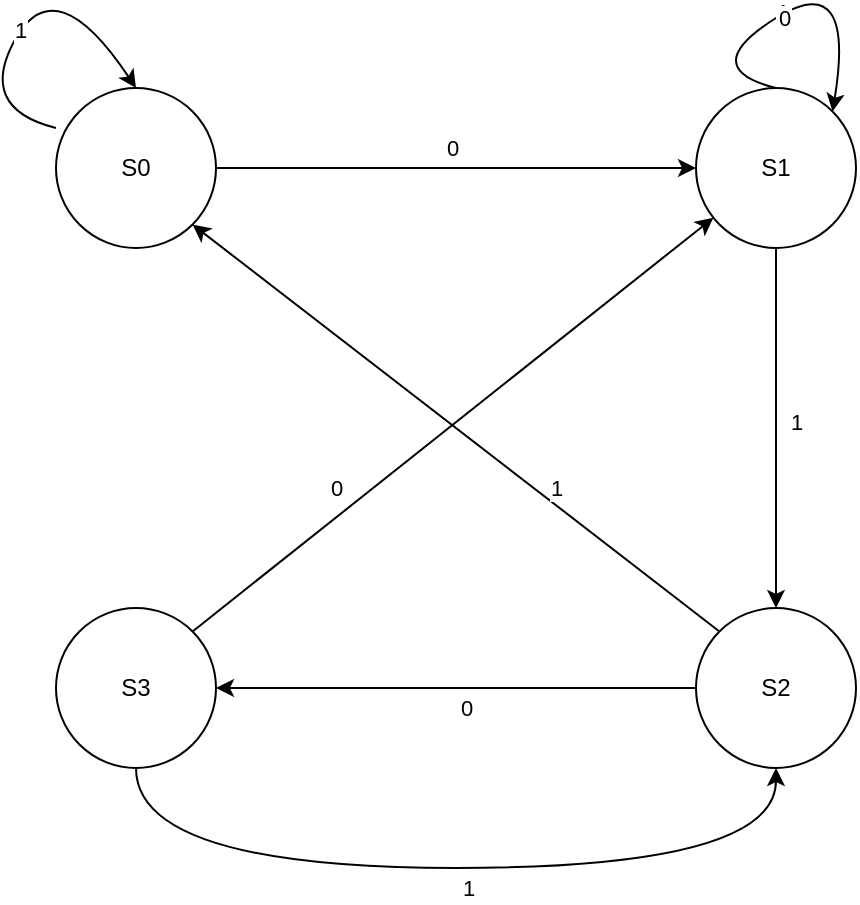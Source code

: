 <mxfile version="26.2.12">
  <diagram name="Trang-1" id="eMAdnK88DMBI5_rE6pOO">
    <mxGraphModel dx="990" dy="618" grid="0" gridSize="10" guides="1" tooltips="1" connect="1" arrows="1" fold="1" page="1" pageScale="1" pageWidth="827" pageHeight="1169" math="0" shadow="0">
      <root>
        <mxCell id="0" />
        <mxCell id="1" parent="0" />
        <mxCell id="St3q7r08GSCGj2yBfDET-8" style="edgeStyle=orthogonalEdgeStyle;rounded=0;orthogonalLoop=1;jettySize=auto;html=1;exitX=1;exitY=0.5;exitDx=0;exitDy=0;entryX=0;entryY=0.5;entryDx=0;entryDy=0;" edge="1" parent="1" source="St3q7r08GSCGj2yBfDET-1" target="St3q7r08GSCGj2yBfDET-2">
          <mxGeometry relative="1" as="geometry" />
        </mxCell>
        <mxCell id="St3q7r08GSCGj2yBfDET-9" value="0" style="edgeLabel;html=1;align=center;verticalAlign=middle;resizable=0;points=[];" vertex="1" connectable="0" parent="St3q7r08GSCGj2yBfDET-8">
          <mxGeometry x="-0.017" y="10" relative="1" as="geometry">
            <mxPoint as="offset" />
          </mxGeometry>
        </mxCell>
        <mxCell id="St3q7r08GSCGj2yBfDET-1" value="S0" style="ellipse;whiteSpace=wrap;html=1;aspect=fixed;" vertex="1" parent="1">
          <mxGeometry x="180" y="110" width="80" height="80" as="geometry" />
        </mxCell>
        <mxCell id="St3q7r08GSCGj2yBfDET-5" style="edgeStyle=orthogonalEdgeStyle;rounded=0;orthogonalLoop=1;jettySize=auto;html=1;exitX=0.5;exitY=1;exitDx=0;exitDy=0;entryX=0.5;entryY=0;entryDx=0;entryDy=0;" edge="1" parent="1" source="St3q7r08GSCGj2yBfDET-2" target="St3q7r08GSCGj2yBfDET-3">
          <mxGeometry relative="1" as="geometry" />
        </mxCell>
        <mxCell id="St3q7r08GSCGj2yBfDET-10" value="1" style="edgeLabel;html=1;align=center;verticalAlign=middle;resizable=0;points=[];" vertex="1" connectable="0" parent="St3q7r08GSCGj2yBfDET-5">
          <mxGeometry x="-0.04" y="2" relative="1" as="geometry">
            <mxPoint x="8" as="offset" />
          </mxGeometry>
        </mxCell>
        <mxCell id="St3q7r08GSCGj2yBfDET-2" value="S1" style="ellipse;whiteSpace=wrap;html=1;aspect=fixed;" vertex="1" parent="1">
          <mxGeometry x="500" y="110" width="80" height="80" as="geometry" />
        </mxCell>
        <mxCell id="St3q7r08GSCGj2yBfDET-6" style="edgeStyle=orthogonalEdgeStyle;rounded=0;orthogonalLoop=1;jettySize=auto;html=1;exitX=0;exitY=0.5;exitDx=0;exitDy=0;entryX=1;entryY=0.5;entryDx=0;entryDy=0;" edge="1" parent="1" source="St3q7r08GSCGj2yBfDET-3" target="St3q7r08GSCGj2yBfDET-4">
          <mxGeometry relative="1" as="geometry" />
        </mxCell>
        <mxCell id="St3q7r08GSCGj2yBfDET-11" value="0" style="edgeLabel;html=1;align=center;verticalAlign=middle;resizable=0;points=[];" vertex="1" connectable="0" parent="St3q7r08GSCGj2yBfDET-6">
          <mxGeometry x="-0.042" y="4" relative="1" as="geometry">
            <mxPoint y="6" as="offset" />
          </mxGeometry>
        </mxCell>
        <mxCell id="St3q7r08GSCGj2yBfDET-18" style="rounded=0;orthogonalLoop=1;jettySize=auto;html=1;exitX=0;exitY=0;exitDx=0;exitDy=0;entryX=1;entryY=1;entryDx=0;entryDy=0;" edge="1" parent="1" source="St3q7r08GSCGj2yBfDET-3" target="St3q7r08GSCGj2yBfDET-1">
          <mxGeometry relative="1" as="geometry">
            <mxPoint x="511.716" y="393.436" as="sourcePoint" />
            <mxPoint x="248.284" y="190.004" as="targetPoint" />
          </mxGeometry>
        </mxCell>
        <mxCell id="St3q7r08GSCGj2yBfDET-19" value="1" style="edgeLabel;html=1;align=center;verticalAlign=middle;resizable=0;points=[];" vertex="1" connectable="0" parent="St3q7r08GSCGj2yBfDET-18">
          <mxGeometry x="-0.048" relative="1" as="geometry">
            <mxPoint x="43" y="25" as="offset" />
          </mxGeometry>
        </mxCell>
        <mxCell id="St3q7r08GSCGj2yBfDET-3" value="S2" style="ellipse;whiteSpace=wrap;html=1;aspect=fixed;" vertex="1" parent="1">
          <mxGeometry x="500" y="370" width="80" height="80" as="geometry" />
        </mxCell>
        <mxCell id="St3q7r08GSCGj2yBfDET-20" style="rounded=0;orthogonalLoop=1;jettySize=auto;html=1;exitX=1;exitY=0;exitDx=0;exitDy=0;" edge="1" parent="1" source="St3q7r08GSCGj2yBfDET-4" target="St3q7r08GSCGj2yBfDET-2">
          <mxGeometry relative="1" as="geometry" />
        </mxCell>
        <mxCell id="St3q7r08GSCGj2yBfDET-21" value="0" style="edgeLabel;html=1;align=center;verticalAlign=middle;resizable=0;points=[];" vertex="1" connectable="0" parent="St3q7r08GSCGj2yBfDET-20">
          <mxGeometry x="-0.424" y="4" relative="1" as="geometry">
            <mxPoint x="-1" y="-9" as="offset" />
          </mxGeometry>
        </mxCell>
        <mxCell id="St3q7r08GSCGj2yBfDET-22" style="edgeStyle=orthogonalEdgeStyle;rounded=0;orthogonalLoop=1;jettySize=auto;html=1;exitX=0.5;exitY=1;exitDx=0;exitDy=0;entryX=0.5;entryY=1;entryDx=0;entryDy=0;curved=1;" edge="1" parent="1" source="St3q7r08GSCGj2yBfDET-4" target="St3q7r08GSCGj2yBfDET-3">
          <mxGeometry relative="1" as="geometry">
            <Array as="points">
              <mxPoint x="220" y="500" />
              <mxPoint x="540" y="500" />
            </Array>
          </mxGeometry>
        </mxCell>
        <mxCell id="St3q7r08GSCGj2yBfDET-23" value="1" style="edgeLabel;html=1;align=center;verticalAlign=middle;resizable=0;points=[];" vertex="1" connectable="0" parent="St3q7r08GSCGj2yBfDET-22">
          <mxGeometry x="0.028" y="-2" relative="1" as="geometry">
            <mxPoint y="8" as="offset" />
          </mxGeometry>
        </mxCell>
        <mxCell id="St3q7r08GSCGj2yBfDET-4" value="S3" style="ellipse;whiteSpace=wrap;html=1;aspect=fixed;" vertex="1" parent="1">
          <mxGeometry x="180" y="370" width="80" height="80" as="geometry" />
        </mxCell>
        <mxCell id="St3q7r08GSCGj2yBfDET-13" value="" style="curved=1;endArrow=classic;html=1;rounded=0;entryX=0.5;entryY=0;entryDx=0;entryDy=0;" edge="1" parent="1" target="St3q7r08GSCGj2yBfDET-1">
          <mxGeometry width="50" height="50" relative="1" as="geometry">
            <mxPoint x="180" y="130" as="sourcePoint" />
            <mxPoint x="140" y="70" as="targetPoint" />
            <Array as="points">
              <mxPoint x="140" y="120" />
              <mxPoint x="180" y="50" />
            </Array>
          </mxGeometry>
        </mxCell>
        <mxCell id="St3q7r08GSCGj2yBfDET-14" value="1" style="edgeLabel;html=1;align=center;verticalAlign=middle;resizable=0;points=[];" vertex="1" connectable="0" parent="St3q7r08GSCGj2yBfDET-13">
          <mxGeometry x="-0.113" y="1" relative="1" as="geometry">
            <mxPoint as="offset" />
          </mxGeometry>
        </mxCell>
        <mxCell id="St3q7r08GSCGj2yBfDET-15" value="" style="curved=1;endArrow=classic;html=1;rounded=0;entryX=1;entryY=0;entryDx=0;entryDy=0;" edge="1" parent="1" target="St3q7r08GSCGj2yBfDET-2">
          <mxGeometry width="50" height="50" relative="1" as="geometry">
            <mxPoint x="540" y="110" as="sourcePoint" />
            <mxPoint x="590" y="110" as="targetPoint" />
            <Array as="points">
              <mxPoint x="500" y="100" />
              <mxPoint x="580" y="50" />
            </Array>
          </mxGeometry>
        </mxCell>
        <mxCell id="St3q7r08GSCGj2yBfDET-16" value="1" style="edgeLabel;html=1;align=center;verticalAlign=middle;resizable=0;points=[];" vertex="1" connectable="0" parent="St3q7r08GSCGj2yBfDET-15">
          <mxGeometry x="-0.113" y="1" relative="1" as="geometry">
            <mxPoint as="offset" />
          </mxGeometry>
        </mxCell>
        <mxCell id="St3q7r08GSCGj2yBfDET-17" value="0" style="edgeLabel;html=1;align=center;verticalAlign=middle;resizable=0;points=[];" vertex="1" connectable="0" parent="St3q7r08GSCGj2yBfDET-15">
          <mxGeometry x="-0.115" y="-2" relative="1" as="geometry">
            <mxPoint as="offset" />
          </mxGeometry>
        </mxCell>
      </root>
    </mxGraphModel>
  </diagram>
</mxfile>
